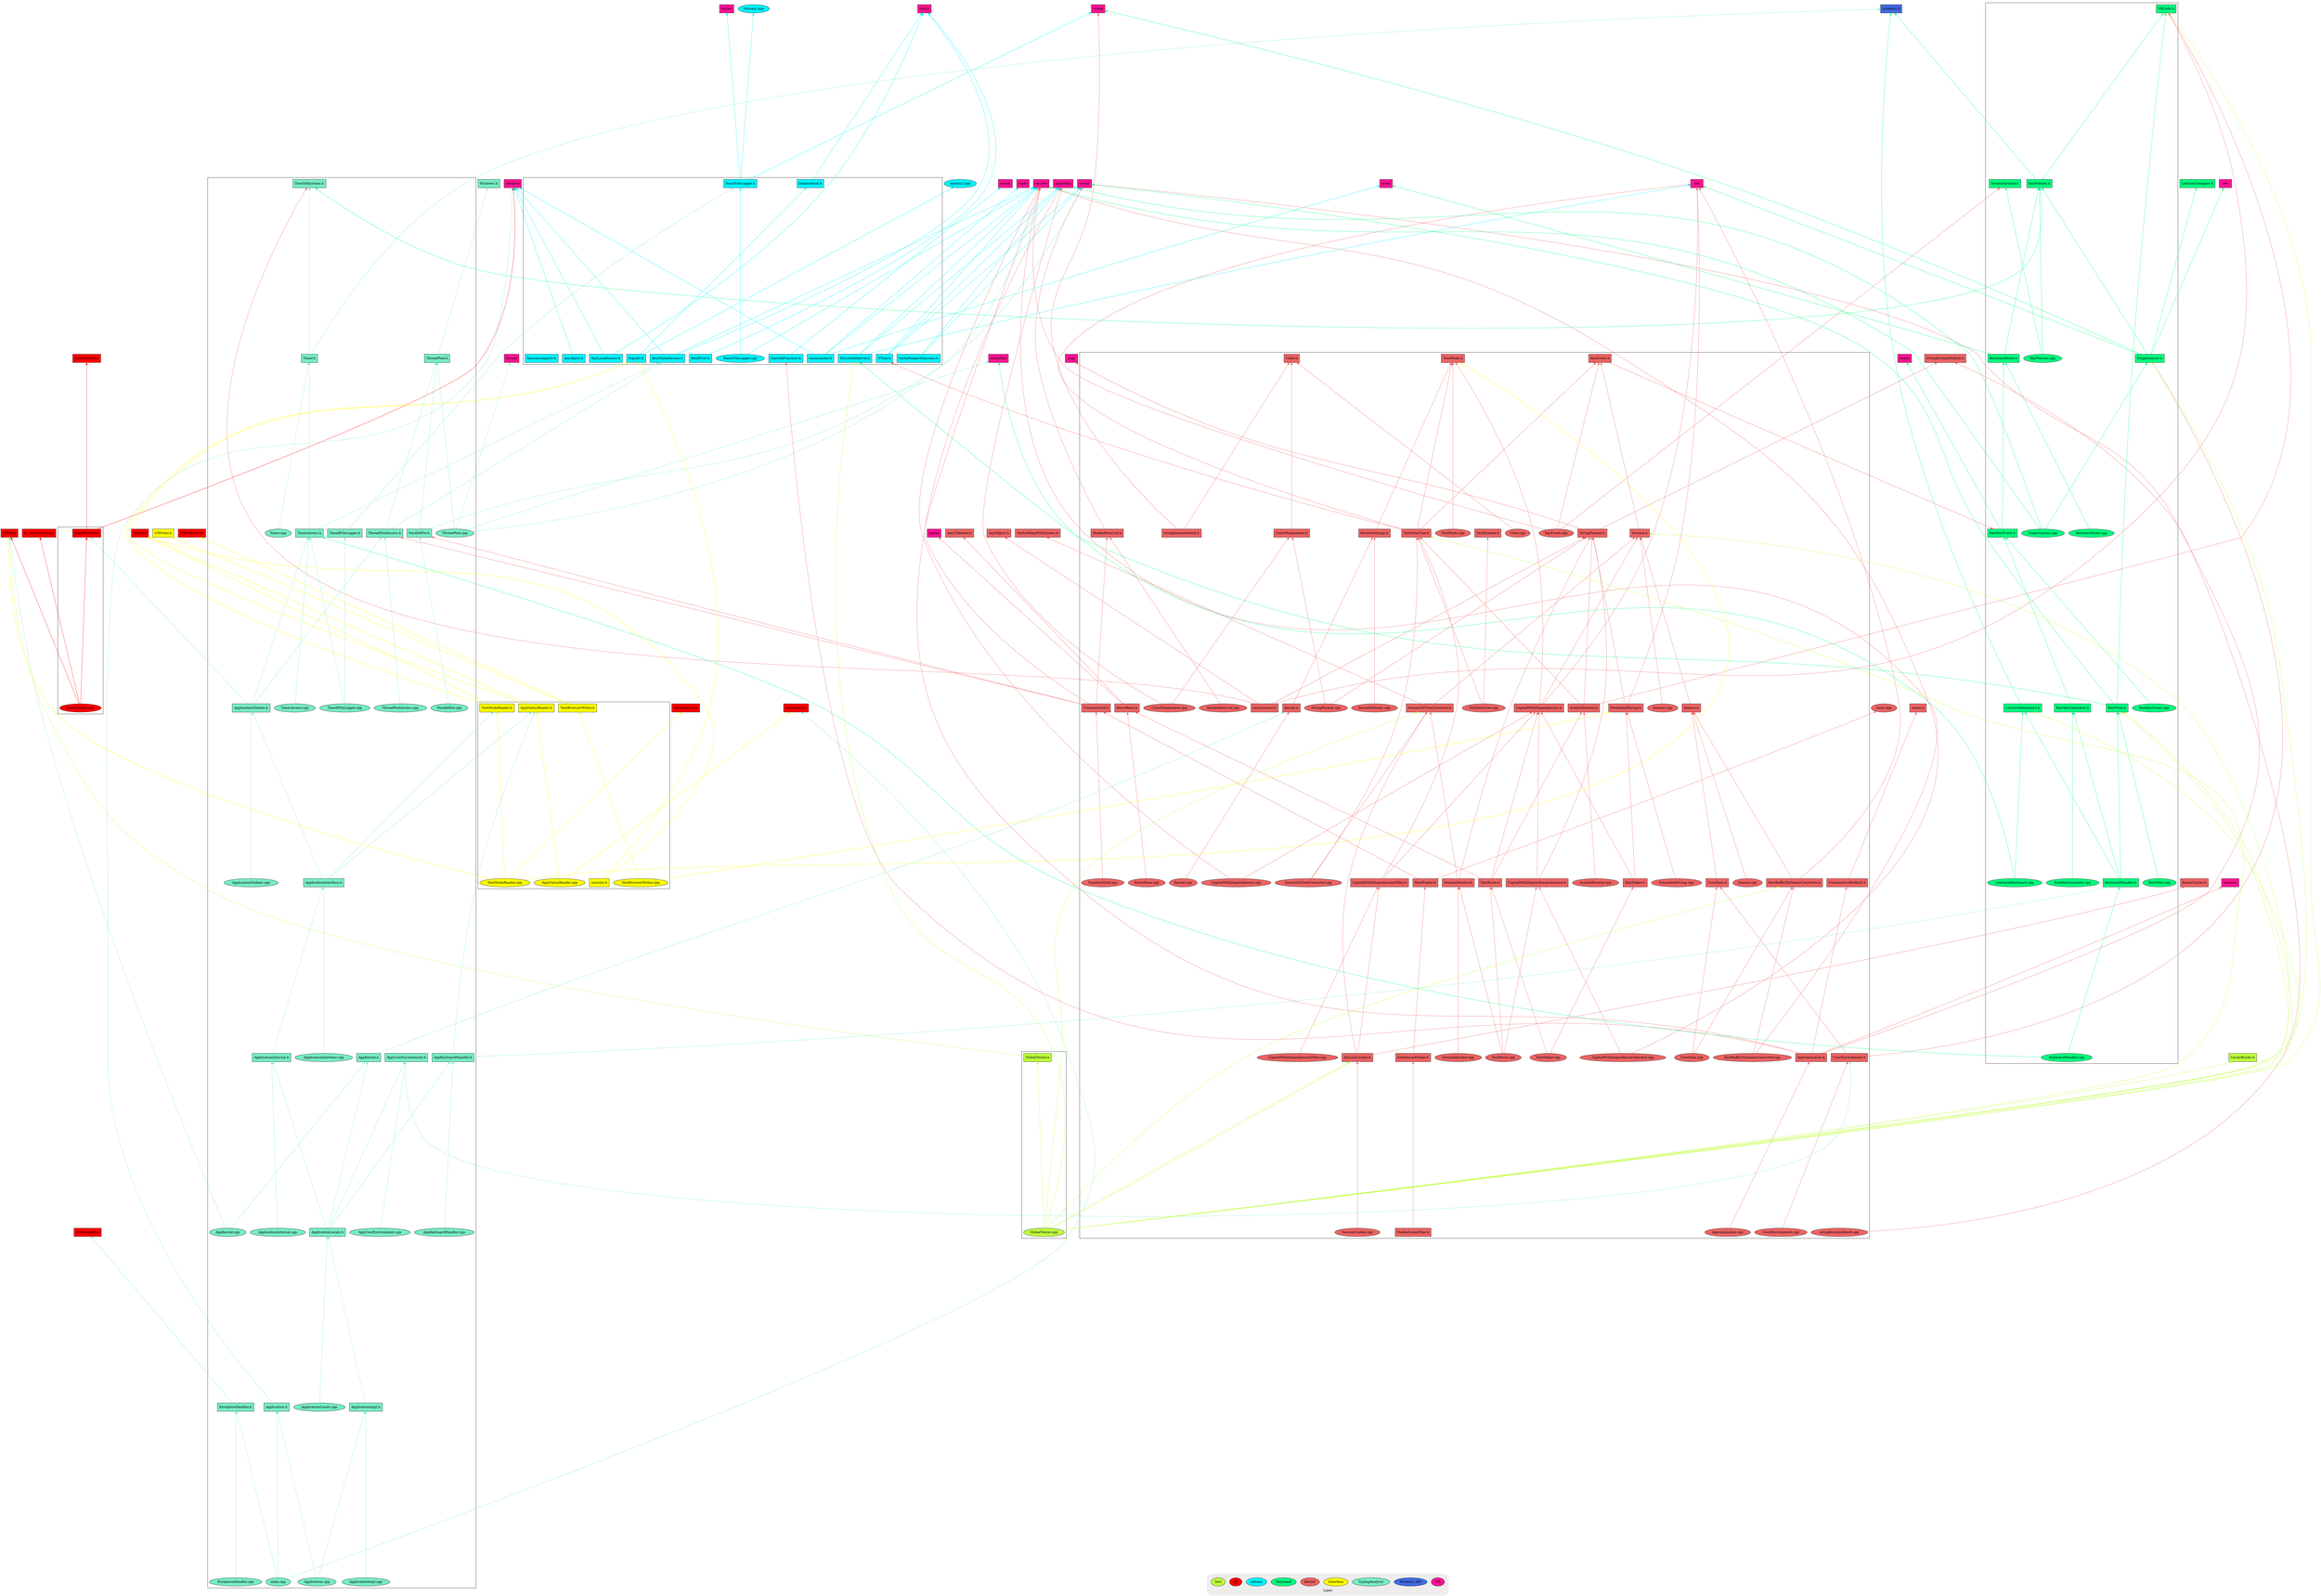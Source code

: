 digraph G {
	graph [rankdir=BT ranksep="10.0 equally"]
	"AppKernel.cpp" -> "AppKernel.h" [color=aquamarine2]
	QDebug [fillcolor=red shape=polygon style=filled]
	"AppKernel.cpp" -> QDebug [color=aquamarine2]
	"AppKernel.h" -> "Kernel.h" [color=aquamarine2]
	"AppKeyboardHandler.cpp" -> "AppKeyboardHandler.h" [color=aquamarine2]
	"AppKeyboardHandler.h" -> "KeyboardHandler.h" [color=aquamarine2]
	"AppKeyboardHandler.h" -> "AppStatusReader.h" [color=aquamarine2]
	"Application.cpp" -> "Application.h" [color=aquamarine2]
	"Application.cpp" -> "ApplicationImpl.h" [color=aquamarine2]
	memory [fillcolor=deeppink1 shape=polygon style=filled]
	"Application.h" -> memory [color=aquamarine2]
	"ApplicationGlobals.cpp" -> "ApplicationGlobals.h" [color=aquamarine2]
	"ApplicationGlobals.h" -> "MainWindow.h" [color=aquamarine2]
	"ApplicationGlobals.h" -> "TimerAccess.h" [color=aquamarine2]
	"ApplicationGlobals.h" -> "ThreadPoolAccess.h" [color=aquamarine2]
	"ApplicationImpl.cpp" -> "ApplicationImpl.h" [color=aquamarine2]
	"ApplicationImpl.h" -> "ApplicationLocals.h" [color=aquamarine2]
	"ApplicationInterface.cpp" -> "ApplicationInterface.h" [color=aquamarine2]
	"ApplicationInterface.h" -> "ApplicationGlobals.h" [color=aquamarine2]
	"ApplicationInterface.h" -> "AppStatusReader.h" [color=aquamarine2]
	"ApplicationInterface.h" -> "TextModeReader.h" [color=aquamarine2]
	"ApplicationInternal.cpp" -> "ApplicationInternal.h" [color=aquamarine2]
	"ApplicationInternal.h" -> "ApplicationInterface.h" [color=aquamarine2]
	"ApplicationLocals.cpp" -> "ApplicationLocals.h" [color=aquamarine2]
	"ApplicationLocals.h" -> "ApplicationInternal.h" [color=aquamarine2]
	"ApplicationLocals.h" -> "AppKeyboardHandler.h" [color=aquamarine2]
	"ApplicationLocals.h" -> "AppUserEnvironment.h" [color=aquamarine2]
	"ApplicationLocals.h" -> "AppKernel.h" [color=aquamarine2]
	"AppUserEnvironment.cpp" -> "AppUserEnvironment.h" [color=aquamarine2]
	"AppUserEnvironment.h" -> "UserEnvironment.h" [color=aquamarine2]
	"ExceptionHandler.cpp" -> "ExceptionHandler.h" [color=aquamarine2]
	QMessageBox [fillcolor=red shape=polygon style=filled]
	"ExceptionHandler.h" -> QMessageBox [color=aquamarine2]
	QApplication [fillcolor=red shape=polygon style=filled]
	"main.cpp" -> QApplication [color=aquamarine2]
	"main.cpp" -> "Application.h" [color=aquamarine2]
	"main.cpp" -> "ExceptionHandler.h" [color=aquamarine2]
	"ParallelFor.cpp" -> "ParallelFor.h" [color=aquamarine2]
	vector [fillcolor=deeppink1 shape=polygon style=filled]
	"ParallelFor.h" -> vector [color=aquamarine2]
	"ParallelFor.h" -> "ThreadPool.h" [color=aquamarine2]
	"ThreadPool.cpp" -> "ThreadPool.h" [color=aquamarine2]
	exception [fillcolor=deeppink1 shape=polygon style=filled]
	"ThreadPool.cpp" -> exception [color=aquamarine2]
	cassert [fillcolor=deeppink1 shape=polygon style=filled]
	"ThreadPool.cpp" -> cassert [color=aquamarine2]
	thread [fillcolor=deeppink1 shape=polygon style=filled]
	"ThreadPool.cpp" -> thread [color=aquamarine2]
	"Windows.h" [fillcolor=aquamarine2 shape=polygon style=filled]
	"ThreadPool.h" -> "Windows.h" [color=aquamarine2]
	"ThreadPoolAccess.cpp" -> "ThreadPoolAccess.h" [color=aquamarine2]
	"ThreadPoolAccess.h" -> "ThreadPool.h" [color=aquamarine2]
	"ThreadPoolAccess.h" -> "AnyGlobalAccess.h" [color=aquamarine2]
	"TimedFileLogger.cpp" -> "TimedFileLogger.h" [color=aquamarine2]
	"TimedFileLogger.cpp" -> "TimerAccess.h" [color=aquamarine2]
	"TimedFileLogger.h" -> "BasicFileLogger.h" [color=aquamarine2]
	"Timer.cpp" -> "Timer.h" [color=aquamarine2]
	"windows.h" [fillcolor=royalblue shape=polygon style=filled]
	"Timer.h" -> "windows.h" [color=aquamarine2]
	"Timer.h" -> "TimeDefinitions.h" [color=aquamarine2]
	"TimerAccess.cpp" -> "TimerAccess.h" [color=aquamarine2]
	"TimerAccess.h" -> "Timer.h" [color=aquamarine2]
	"TimerAccess.h" -> "AnyGlobalAccess.h" [color=aquamarine2]
	subgraph "cluster_C:\Users\maksi\Desktop\Summer_2019\Practice\Typing-Analysis\Qt-project\TypingAnalysis" {
		"AppKernel.cpp" [fillcolor=aquamarine2 shape=ellipse style=filled]
		"AppKernel.h" [fillcolor=aquamarine2 shape=polygon style=filled]
		"AppKeyboardHandler.cpp" [fillcolor=aquamarine2 shape=ellipse style=filled]
		"AppKeyboardHandler.h" [fillcolor=aquamarine2 shape=polygon style=filled]
		"Application.cpp" [fillcolor=aquamarine2 shape=ellipse style=filled]
		"Application.h" [fillcolor=aquamarine2 shape=polygon style=filled]
		"ApplicationGlobals.cpp" [fillcolor=aquamarine2 shape=ellipse style=filled]
		"ApplicationGlobals.h" [fillcolor=aquamarine2 shape=polygon style=filled]
		"ApplicationImpl.cpp" [fillcolor=aquamarine2 shape=ellipse style=filled]
		"ApplicationImpl.h" [fillcolor=aquamarine2 shape=polygon style=filled]
		"ApplicationInterface.cpp" [fillcolor=aquamarine2 shape=ellipse style=filled]
		"ApplicationInterface.h" [fillcolor=aquamarine2 shape=polygon style=filled]
		"ApplicationInternal.cpp" [fillcolor=aquamarine2 shape=ellipse style=filled]
		"ApplicationInternal.h" [fillcolor=aquamarine2 shape=polygon style=filled]
		"ApplicationLocals.cpp" [fillcolor=aquamarine2 shape=ellipse style=filled]
		"ApplicationLocals.h" [fillcolor=aquamarine2 shape=polygon style=filled]
		"AppUserEnvironment.cpp" [fillcolor=aquamarine2 shape=ellipse style=filled]
		"AppUserEnvironment.h" [fillcolor=aquamarine2 shape=polygon style=filled]
		"ExceptionHandler.cpp" [fillcolor=aquamarine2 shape=ellipse style=filled]
		"ExceptionHandler.h" [fillcolor=aquamarine2 shape=polygon style=filled]
		"main.cpp" [fillcolor=aquamarine2 shape=ellipse style=filled]
		"ParallelFor.cpp" [fillcolor=aquamarine2 shape=ellipse style=filled]
		"ParallelFor.h" [fillcolor=aquamarine2 shape=polygon style=filled]
		"ThreadPool.cpp" [fillcolor=aquamarine2 shape=ellipse style=filled]
		"ThreadPool.h" [fillcolor=aquamarine2 shape=polygon style=filled]
		"ThreadPoolAccess.cpp" [fillcolor=aquamarine2 shape=ellipse style=filled]
		"ThreadPoolAccess.h" [fillcolor=aquamarine2 shape=polygon style=filled]
		"TimeDefinitions.h" [fillcolor=aquamarine2 shape=polygon style=filled]
		"TimedFileLogger.cpp" [fillcolor=aquamarine2 shape=ellipse style=filled]
		"TimedFileLogger.h" [fillcolor=aquamarine2 shape=polygon style=filled]
		"Timer.cpp" [fillcolor=aquamarine2 shape=ellipse style=filled]
		"Timer.h" [fillcolor=aquamarine2 shape=polygon style=filled]
		"TimerAccess.cpp" [fillcolor=aquamarine2 shape=ellipse style=filled]
		"TimerAccess.h" [fillcolor=aquamarine2 shape=polygon style=filled]
	}
	"AppStatusReader.cpp" -> "AppStatusReader.h" [color=yellow]
	QApplication [fillcolor=red shape=polygon style=filled]
	"AppStatusReader.cpp" -> QApplication [color=yellow]
	QObject [fillcolor=red shape=polygon style=filled]
	"AppStatusReader.h" -> QObject [color=yellow]
	"AppStatusReader.h" -> "Signals.h" [color=yellow]
	"TextBrowserWriter.cpp" -> "TextBrowserWriter.h" [color=yellow]
	"TextBrowserWriter.cpp" -> "FormattedString.h" [color=yellow]
	QTextBrowser [fillcolor=red shape=polygon style=filled]
	"TextBrowserWriter.h" -> QTextBrowser [color=yellow]
	"UIWriter.h" [fillcolor=yellow shape=polygon style=filled]
	"TextBrowserWriter.h" -> "UIWriter.h" [color=yellow]
	QButtonGroup [fillcolor=red shape=polygon style=filled]
	"TextModeReader.cpp" -> QButtonGroup [color=yellow]
	"TextModeReader.cpp" -> "TextModeReader.h" [color=yellow]
	"TextModeReader.cpp" -> "TextMode.h" [color=yellow]
	QDebug [fillcolor=red shape=polygon style=filled]
	"TextModeReader.cpp" -> QDebug [color=yellow]
	QObject [fillcolor=red shape=polygon style=filled]
	"TextModeReader.h" -> QObject [color=yellow]
	"TextModeReader.h" -> "Signals.h" [color=yellow]
	QObject [fillcolor=red shape=polygon style=filled]
	"uiwriter.h" -> QObject [color=yellow]
	"uiwriter.h" -> "Signals.h" [color=yellow]
	subgraph "cluster_C:\Users\maksi\Desktop\Summer_2019\Practice\Typing-Analysis\Qt-project\TypingAnalysis\Interface" {
		"AppStatusReader.cpp" [fillcolor=yellow shape=ellipse style=filled]
		"AppStatusReader.h" [fillcolor=yellow shape=polygon style=filled]
		"TextBrowserWriter.cpp" [fillcolor=yellow shape=ellipse style=filled]
		"TextBrowserWriter.h" [fillcolor=yellow shape=polygon style=filled]
		"TextModeReader.cpp" [fillcolor=yellow shape=ellipse style=filled]
		"TextModeReader.h" [fillcolor=yellow shape=polygon style=filled]
		"uiwriter.h" [fillcolor=yellow shape=polygon style=filled]
	}
	"AnyObject.h" [fillcolor=indianred2 shape=polygon style=filled]
	"anyuiterator.h" -> "AnyObject.h" [color=indianred2]
	"anyuiterator.h" -> "TimeDefinitions.h" [color=indianred2]
	"anyuiterator.h" -> "VKCode.h" [color=indianred2]
	"anyuiterator.h" -> "StringFormat.h" [color=indianred2]
	"Approximation.cpp" -> "Approximation.h" [color=indianred2]
	vector [fillcolor=deeppink1 shape=polygon style=filled]
	"Approximation.h" -> vector [color=indianred2]
	numeric [fillcolor=deeppink1 shape=polygon style=filled]
	"Approximation.h" -> numeric [color=indianred2]
	algorithm [fillcolor=deeppink1 shape=polygon style=filled]
	"Approximation.h" -> algorithm [color=indianred2]
	"Approximation.h" -> "FunctionGridDefault.h" [color=indianred2]
	"Approximation.h" -> "SmoothFunction.h" [color=indianred2]
	"CapitalWithDependencies.cpp" -> "CapitalWithDependencies.h" [color=indianred2]
	cassert [fillcolor=deeppink1 shape=polygon style=filled]
	"CapitalWithDependencies.cpp" -> cassert [color=indianred2]
	"CapitalWithDependencies.h" -> "Session.h" [color=indianred2]
	"CapitalWithDependencies.h" -> "TextMode.h" [color=indianred2]
	list [fillcolor=deeppink1 shape=polygon style=filled]
	"CapitalWithDependencies.h" -> list [color=indianred2]
	"CapitalWithDependenciesFiller.cpp" -> "CapitalWithDependenciesFiller.h" [color=indianred2]
	"CapitalWithDependenciesFiller.h" -> "CapitalWithDependencies.h" [color=indianred2]
	"CapitalWithDependenciesFiller.h" -> "TextDataTree.h" [color=indianred2]
	"CapitalWithDependenciesIterator.cpp" -> "CapitalWithDependenciesIterator.h" [color=indianred2]
	cassert [fillcolor=deeppink1 shape=polygon style=filled]
	"CapitalWithDependenciesIterator.cpp" -> cassert [color=indianred2]
	"CapitalWithDependenciesIterator.h" -> "CapitalWithDependencies.h" [color=indianred2]
	"CapitalWithDependenciesIterator.h" -> "StringFormat.h" [color=indianred2]
	"Color.cpp" -> "Color.h" [color=indianred2]
	"ColorManipulator.cpp" -> "ColorManipulator.h" [color=indianred2]
	algorithm [fillcolor=deeppink1 shape=polygon style=filled]
	"ColorManipulator.cpp" -> algorithm [color=indianred2]
	"ColorManipulator.h" -> "Color.h" [color=indianred2]
	"ExtremumFinder.h" -> "RootFinder.h" [color=indianred2]
	"FormattedString.cpp" -> "FormattedString.h" [color=indianred2]
	list [fillcolor=deeppink1 shape=polygon style=filled]
	"FormattedString.h" -> list [color=indianred2]
	"FormattedString.h" -> "StringFormat.h" [color=indianred2]
	"FunctionGrid.cpp" -> "FunctionGrid.h" [color=indianred2]
	cassert [fillcolor=deeppink1 shape=polygon style=filled]
	"FunctionGrid.h" -> cassert [color=indianred2]
	"FunctionGrid.h" -> "ParallelFor.h" [color=indianred2]
	"FunctionGrid.h" -> "ThreadPoolAccess.h" [color=indianred2]
	"FunctionGrid.h" -> "MarkedInterval.h" [color=indianred2]
	"wchar.h" [fillcolor=indianred2 shape=polygon style=filled]
	"FunctionGridDefault.h" -> "wchar.h" [color=indianred2]
	"Kernel.cpp" -> "Kernel.h" [color=indianred2]
	"Kernel.h" -> "KernelSettings.h" [color=indianred2]
	"KernelSettings.cpp" -> "KernelSettings.h" [color=indianred2]
	"KernelSettings.h" -> "TextMode.h" [color=indianred2]
	"KeyEvent.cpp" -> "KeyEvent.h" [color=indianred2]
	"KeyEvent.cpp" -> "SystemSymbol.h" [color=indianred2]
	cassert [fillcolor=deeppink1 shape=polygon style=filled]
	"KeyEvent.cpp" -> cassert [color=indianred2]
	"KeyEvent.h" -> "RawKeyEvent.h" [color=indianred2]
	"MarkedInterval.cpp" -> "MarkedInterval.h" [color=indianred2]
	vector [fillcolor=deeppink1 shape=polygon style=filled]
	"MarkedInterval.h" -> vector [color=indianred2]
	"RawBufferToSeanceConverter.cpp" -> "RawBufferToSeanceConverter.h" [color=indianred2]
	cassert [fillcolor=deeppink1 shape=polygon style=filled]
	"RawBufferToSeanceConverter.cpp" -> cassert [color=indianred2]
	list [fillcolor=deeppink1 shape=polygon style=filled]
	"RawBufferToSeanceConverter.h" -> list [color=indianred2]
	"RawBufferToSeanceConverter.h" -> "Seance.h" [color=indianred2]
	"roots.hpp" [fillcolor=indianred2 shape=ellipse style=filled]
	"RootFinder.h" -> "roots.hpp" [color=indianred2]
	"RootFinder.h" -> "FunctionGrid.h" [color=indianred2]
	"RoverBase.cpp" -> "RoverBase.h" [color=indianred2]
	queue [fillcolor=deeppink1 shape=polygon style=filled]
	"RoverBase.h" -> queue [color=indianred2]
	"AnyUIterator.h" [fillcolor=indianred2 shape=polygon style=filled]
	"RoverBase.h" -> "AnyUIterator.h" [color=indianred2]
	"Seance.cpp" -> "Seance.h" [color=indianred2]
	"Seance.h" -> "Session.h" [color=indianred2]
	"Session.cpp" -> "Session.h" [color=indianred2]
	"Session.h" -> "KeyEvent.h" [color=indianred2]
	"SessionCacher.cpp" -> "SessionCacher.h" [color=indianred2]
	"EnumCacher.h" [fillcolor=indianred2 shape=polygon style=filled]
	"SessionCacher.h" -> "EnumCacher.h" [color=indianred2]
	"SessionCacher.h" -> "CapitalWithDependenciesFiller.h" [color=indianred2]
	"SessionCacher.h" -> "SessionToTreeConverter.h" [color=indianred2]
	"SessionIterator.cpp" -> "SessionIterator.h" [color=indianred2]
	"SessionIterator.h" -> "StringFormat.h" [color=indianred2]
	"SessionIterator.h" -> "SessionToTreeConverter.h" [color=indianred2]
	"SessionToTreeConverter.cpp" -> "SessionToTreeConverter.h" [color=indianred2]
	"SessionToTreeConverter.cpp" -> "TextDataTree.h" [color=indianred2]
	"VectorHeapWithAccess.h" [fillcolor=indianred2 shape=polygon style=filled]
	"SessionToTreeConverter.h" -> "VectorHeapWithAccess.h" [color=indianred2]
	"SessionToTreeConverter.h" -> "Session.h" [color=indianred2]
	"StableZonesFiller.h" -> "ExtremumFinder.h" [color=indianred2]
	"StringFormat.cpp" -> "StringFormat.h" [color=indianred2]
	"StringFormat.cpp" -> "ColorManipulator.h" [color=indianred2]
	"StringFormatDefault.h" [fillcolor=indianred2 shape=polygon style=filled]
	"StringFormat.h" -> "StringFormatDefault.h" [color=indianred2]
	map [fillcolor=deeppink1 shape=polygon style=filled]
	"StringFormat.h" -> map [color=indianred2]
	"StringFormatDefault.h" [fillcolor=indianred2 shape=polygon style=filled]
	"stringformatdefault.cpp" -> "StringFormatDefault.h" [color=indianred2]
	"stringformatdefault.h" -> "Color.h" [color=indianred2]
	string [fillcolor=deeppink1 shape=polygon style=filled]
	"stringformatdefault.h" -> string [color=indianred2]
	"SymbolIterator.cpp" -> "SymbolIterator.h" [color=indianred2]
	"SymbolIterator.h" -> "TextDataTree.h" [color=indianred2]
	"SymbolIterator.h" -> "StringFormat.h" [color=indianred2]
	"SymbolIterator.h" -> "VKCode.h" [color=indianred2]
	"TextDataTree.cpp" -> "TextDataTree.h" [color=indianred2]
	"TextDataTree.cpp" -> "TextSymbol.h" [color=indianred2]
	"TextDataTree.h" -> "VTree.h" [color=indianred2]
	"TextDataTree.h" -> "TextMode.h" [color=indianred2]
	"TextDataTree.h" -> "KeyEvent.h" [color=indianred2]
	list [fillcolor=deeppink1 shape=polygon style=filled]
	"TextDataTree.h" -> list [color=indianred2]
	"TextMaker.cpp" -> "TextMaker.h" [color=indianred2]
	"TextMaker.cpp" -> "TextRover.h" [color=indianred2]
	"TextMaker.h" -> "FormattedString.h" [color=indianred2]
	"TextMaker.h" -> "CapitalWithDependencies.h" [color=indianred2]
	"TextMode.cpp" -> "TextMode.h" [color=indianred2]
	"TextRover.cpp" -> "TextRover.h" [color=indianred2]
	"TextRover.cpp" -> "SessionIterator.h" [color=indianred2]
	"TextRover.cpp" -> "CapitalWithDependenciesIterator.h" [color=indianred2]
	"TextRover.h" -> "RoverBase.h" [color=indianred2]
	"TextRover.h" -> "CapitalWithDependencies.h" [color=indianred2]
	"TextRover.h" -> "SymbolIterator.h" [color=indianred2]
	"UserData.cpp" -> "UserData.h" [color=indianred2]
	"UserData.cpp" -> "RawBufferToSeanceConverter.h" [color=indianred2]
	"UserData.h" -> "Seance.h" [color=indianred2]
	"UserEnvironment.cpp" -> "UserEnvironment.h" [color=indianred2]
	"UserEnvironment.h" -> "UserData.h" [color=indianred2]
	"UserEnvironment.h" -> "FingerLayout.h" [color=indianred2]
	subgraph "cluster_C:\Users\maksi\Desktop\Summer_2019\Practice\Typing-Analysis\Qt-project\TypingAnalysis\Kernel" {
		"anyuiterator.h" [fillcolor=indianred2 shape=polygon style=filled]
		"Approximation.cpp" [fillcolor=indianred2 shape=ellipse style=filled]
		"Approximation.h" [fillcolor=indianred2 shape=polygon style=filled]
		"CapitalWithDependencies.cpp" [fillcolor=indianred2 shape=ellipse style=filled]
		"CapitalWithDependencies.h" [fillcolor=indianred2 shape=polygon style=filled]
		"CapitalWithDependenciesFiller.cpp" [fillcolor=indianred2 shape=ellipse style=filled]
		"CapitalWithDependenciesFiller.h" [fillcolor=indianred2 shape=polygon style=filled]
		"CapitalWithDependenciesIterator.cpp" [fillcolor=indianred2 shape=ellipse style=filled]
		"CapitalWithDependenciesIterator.h" [fillcolor=indianred2 shape=polygon style=filled]
		"Color.cpp" [fillcolor=indianred2 shape=ellipse style=filled]
		"Color.h" [fillcolor=indianred2 shape=polygon style=filled]
		"ColorManipulator.cpp" [fillcolor=indianred2 shape=ellipse style=filled]
		"ColorManipulator.h" [fillcolor=indianred2 shape=polygon style=filled]
		"ExtremumFinder.h" [fillcolor=indianred2 shape=polygon style=filled]
		"FormattedString.cpp" [fillcolor=indianred2 shape=ellipse style=filled]
		"FormattedString.h" [fillcolor=indianred2 shape=polygon style=filled]
		"FunctionGrid.cpp" [fillcolor=indianred2 shape=ellipse style=filled]
		"FunctionGrid.h" [fillcolor=indianred2 shape=polygon style=filled]
		"FunctionGridDefault.h" [fillcolor=indianred2 shape=polygon style=filled]
		"Kernel.cpp" [fillcolor=indianred2 shape=ellipse style=filled]
		"Kernel.h" [fillcolor=indianred2 shape=polygon style=filled]
		"KernelSettings.cpp" [fillcolor=indianred2 shape=ellipse style=filled]
		"KernelSettings.h" [fillcolor=indianred2 shape=polygon style=filled]
		"KeyEvent.cpp" [fillcolor=indianred2 shape=ellipse style=filled]
		"KeyEvent.h" [fillcolor=indianred2 shape=polygon style=filled]
		"MarkedInterval.cpp" [fillcolor=indianred2 shape=ellipse style=filled]
		"MarkedInterval.h" [fillcolor=indianred2 shape=polygon style=filled]
		"RawBufferToSeanceConverter.cpp" [fillcolor=indianred2 shape=ellipse style=filled]
		"RawBufferToSeanceConverter.h" [fillcolor=indianred2 shape=polygon style=filled]
		"RootFinder.h" [fillcolor=indianred2 shape=polygon style=filled]
		"RoverBase.cpp" [fillcolor=indianred2 shape=ellipse style=filled]
		"RoverBase.h" [fillcolor=indianred2 shape=polygon style=filled]
		"Seance.cpp" [fillcolor=indianred2 shape=ellipse style=filled]
		"Seance.h" [fillcolor=indianred2 shape=polygon style=filled]
		"Session.cpp" [fillcolor=indianred2 shape=ellipse style=filled]
		"Session.h" [fillcolor=indianred2 shape=polygon style=filled]
		"SessionCacher.cpp" [fillcolor=indianred2 shape=ellipse style=filled]
		"SessionCacher.h" [fillcolor=indianred2 shape=polygon style=filled]
		"SessionIterator.cpp" [fillcolor=indianred2 shape=ellipse style=filled]
		"SessionIterator.h" [fillcolor=indianred2 shape=polygon style=filled]
		"SessionToTreeConverter.cpp" [fillcolor=indianred2 shape=ellipse style=filled]
		"SessionToTreeConverter.h" [fillcolor=indianred2 shape=polygon style=filled]
		"StableZonesFiller.h" [fillcolor=indianred2 shape=polygon style=filled]
		"StringFormat.cpp" [fillcolor=indianred2 shape=ellipse style=filled]
		"StringFormat.h" [fillcolor=indianred2 shape=polygon style=filled]
		"stringformatdefault.cpp" [fillcolor=indianred2 shape=ellipse style=filled]
		"stringformatdefault.h" [fillcolor=indianred2 shape=polygon style=filled]
		"SymbolIterator.cpp" [fillcolor=indianred2 shape=ellipse style=filled]
		"SymbolIterator.h" [fillcolor=indianred2 shape=polygon style=filled]
		"TextDataTree.cpp" [fillcolor=indianred2 shape=ellipse style=filled]
		"TextDataTree.h" [fillcolor=indianred2 shape=polygon style=filled]
		"TextMaker.cpp" [fillcolor=indianred2 shape=ellipse style=filled]
		"TextMaker.h" [fillcolor=indianred2 shape=polygon style=filled]
		"TextMode.cpp" [fillcolor=indianred2 shape=ellipse style=filled]
		"TextMode.h" [fillcolor=indianred2 shape=polygon style=filled]
		"TextRover.cpp" [fillcolor=indianred2 shape=ellipse style=filled]
		"TextRover.h" [fillcolor=indianred2 shape=polygon style=filled]
		"TextSymbol.h" [fillcolor=indianred2 shape=polygon style=filled]
		"UserData.cpp" [fillcolor=indianred2 shape=ellipse style=filled]
		"UserData.h" [fillcolor=indianred2 shape=polygon style=filled]
		"UserEnvironment.cpp" [fillcolor=indianred2 shape=ellipse style=filled]
		"UserEnvironment.h" [fillcolor=indianred2 shape=polygon style=filled]
	}
	"FingerLayout.cpp" -> "FingerLayout.h" [color=springgreen]
	cassert [fillcolor=deeppink1 shape=polygon style=filled]
	"FingerLayout.cpp" -> cassert [color=springgreen]
	algorithm [fillcolor=deeppink1 shape=polygon style=filled]
	"FingerLayout.cpp" -> algorithm [color=springgreen]
	string [fillcolor=deeppink1 shape=polygon style=filled]
	"FingerLayout.h" -> string [color=springgreen]
	list [fillcolor=deeppink1 shape=polygon style=filled]
	"FingerLayout.h" -> list [color=springgreen]
	set [fillcolor=deeppink1 shape=polygon style=filled]
	"FingerLayout.h" -> set [color=springgreen]
	"FingerLayout.h" -> "KeyPolicies.h" [color=springgreen]
	"LexSumCompare.h" [fillcolor=springgreen shape=polygon style=filled]
	"FingerLayout.h" -> "LexSumCompare.h" [color=springgreen]
	"KeyboardHandler.cpp" -> "KeyboardHandler.h" [color=springgreen]
	"KeyboardHandler.cpp" -> "TimerAccess.h" [color=springgreen]
	"KeyboardHandler.h" -> "KeyFilter.h" [color=springgreen]
	"KeyboardHandler.h" -> "RawKeyGenerator.h" [color=springgreen]
	"KeyboardHandler.h" -> "LowLevelKeyboard.h" [color=springgreen]
	"KeyboardState.cpp" -> "KeyboardState.h" [color=springgreen]
	array [fillcolor=deeppink1 shape=polygon style=filled]
	"KeyboardState.h" -> array [color=springgreen]
	"KeyboardState.h" -> "KeyPolicies.h" [color=springgreen]
	"KeyFilter.cpp" -> "KeyFilter.h" [color=springgreen]
	"KeyFilter.h" -> "DiscreteInterval.h" [color=springgreen]
	"KeyFilter.h" -> "VKCode.h" [color=springgreen]
	vector [fillcolor=deeppink1 shape=polygon style=filled]
	"KeyFilter.h" -> vector [color=springgreen]
	"KeyPolicies.cpp" -> "KeyPolicies.h" [color=springgreen]
	"KeyPolicies.cpp" -> "SystemSymbol.h" [color=springgreen]
	"windows.h" [fillcolor=royalblue shape=polygon style=filled]
	"KeyPolicies.h" -> "windows.h" [color=springgreen]
	"KeyPolicies.h" -> "VKCode.h" [color=springgreen]
	"KeyPolicies.h" -> "TimeDefinitions.h" [color=springgreen]
	"LowLevelKeyboard.cpp" -> "LowLevelKeyboard.h" [color=springgreen]
	exception [fillcolor=deeppink1 shape=polygon style=filled]
	"LowLevelKeyboard.cpp" -> exception [color=springgreen]
	"windows.h" [fillcolor=royalblue shape=polygon style=filled]
	"LowLevelKeyboard.h" -> "windows.h" [color=springgreen]
	"RawKeyEvent.cpp" -> "RawKeyEvent.h" [color=springgreen]
	deque [fillcolor=deeppink1 shape=polygon style=filled]
	"RawKeyEvent.h" -> deque [color=springgreen]
	"RawKeyEvent.h" -> "KeyboardState.h" [color=springgreen]
	"RawKeyGenerator.cpp" -> "RawKeyGenerator.h" [color=springgreen]
	"RawKeyGenerator.h" -> "RawKeyEvent.h" [color=springgreen]
	subgraph "cluster_C:\Users\maksi\Desktop\Summer_2019\Practice\Typing-Analysis\Qt-project\TypingAnalysis\Keyboard" {
		"FingerLayout.cpp" [fillcolor=springgreen shape=ellipse style=filled]
		"FingerLayout.h" [fillcolor=springgreen shape=polygon style=filled]
		"KeyboardHandler.cpp" [fillcolor=springgreen shape=ellipse style=filled]
		"KeyboardHandler.h" [fillcolor=springgreen shape=polygon style=filled]
		"KeyboardState.cpp" [fillcolor=springgreen shape=ellipse style=filled]
		"KeyboardState.h" [fillcolor=springgreen shape=polygon style=filled]
		"KeyFilter.cpp" [fillcolor=springgreen shape=ellipse style=filled]
		"KeyFilter.h" [fillcolor=springgreen shape=polygon style=filled]
		"KeyPolicies.cpp" [fillcolor=springgreen shape=ellipse style=filled]
		"KeyPolicies.h" [fillcolor=springgreen shape=polygon style=filled]
		"LowLevelKeyboard.cpp" [fillcolor=springgreen shape=ellipse style=filled]
		"LowLevelKeyboard.h" [fillcolor=springgreen shape=polygon style=filled]
		"RawKeyEvent.cpp" [fillcolor=springgreen shape=ellipse style=filled]
		"RawKeyEvent.h" [fillcolor=springgreen shape=polygon style=filled]
		"RawKeyGenerator.cpp" [fillcolor=springgreen shape=ellipse style=filled]
		"RawKeyGenerator.h" [fillcolor=springgreen shape=polygon style=filled]
		"SystemSymbol.h" [fillcolor=springgreen shape=polygon style=filled]
		"VKCode.h" [fillcolor=springgreen shape=polygon style=filled]
	}
	memory [fillcolor=deeppink1 shape=polygon style=filled]
	"AnyGlobalAccess.h" -> memory [color=turquoise1]
	utility [fillcolor=deeppink1 shape=polygon style=filled]
	"AnyGlobalAccess.h" -> utility [color=turquoise1]
	cassert [fillcolor=deeppink1 shape=polygon style=filled]
	"AnyGlobalAccess.h" -> cassert [color=turquoise1]
	memory [fillcolor=deeppink1 shape=polygon style=filled]
	"AnyLocalAccess.h" -> memory [color=turquoise1]
	utility [fillcolor=deeppink1 shape=polygon style=filled]
	"AnyLocalAccess.h" -> utility [color=turquoise1]
	memory [fillcolor=deeppink1 shape=polygon style=filled]
	"anyobject.h" -> memory [color=turquoise1]
	"BasicFileLogger.cpp" -> "BasicFileLogger.h" [color=turquoise1]
	cassert [fillcolor=deeppink1 shape=polygon style=filled]
	"BasicFileLogger.cpp" -> cassert [color=turquoise1]
	string [fillcolor=deeppink1 shape=polygon style=filled]
	"BasicFileLogger.h" -> string [color=turquoise1]
	mutex [fillcolor=deeppink1 shape=polygon style=filled]
	"BasicFileLogger.h" -> mutex [color=turquoise1]
	"fstream.hpp" [fillcolor=turquoise1 shape=ellipse style=filled]
	"BasicFileLogger.h" -> "fstream.hpp" [color=turquoise1]
	utility [fillcolor=deeppink1 shape=polygon style=filled]
	"BindFirst.h" -> utility [color=turquoise1]
	utility [fillcolor=deeppink1 shape=polygon style=filled]
	"bindmethod.h" -> utility [color=turquoise1]
	list [fillcolor=deeppink1 shape=polygon style=filled]
	"DiscreteInterval.h" -> list [color=turquoise1]
	algorithm [fillcolor=deeppink1 shape=polygon style=filled]
	"DiscreteInterval.h" -> algorithm [color=turquoise1]
	cassert [fillcolor=deeppink1 shape=polygon style=filled]
	"DiscreteInterval.h" -> cassert [color=turquoise1]
	tuple [fillcolor=deeppink1 shape=polygon style=filled]
	"enumcacher.h" -> tuple [color=turquoise1]
	array [fillcolor=deeppink1 shape=polygon style=filled]
	"enumcacher.h" -> array [color=turquoise1]
	memory [fillcolor=deeppink1 shape=polygon style=filled]
	"enumcacher.h" -> memory [color=turquoise1]
	cassert [fillcolor=deeppink1 shape=polygon style=filled]
	"enumcacher.h" -> cassert [color=turquoise1]
	"signals2.hpp" [fillcolor=turquoise1 shape=ellipse style=filled]
	"Signals.h" -> "signals2.hpp" [color=turquoise1]
	"Signals.h" -> "bindmethod.h" [color=turquoise1]
	cmath [fillcolor=deeppink1 shape=polygon style=filled]
	"SmoothFunction.h" -> cmath [color=turquoise1]
	vector [fillcolor=deeppink1 shape=polygon style=filled]
	"vectorheapwithaccess.h" -> vector [color=turquoise1]
	algorithm [fillcolor=deeppink1 shape=polygon style=filled]
	"vectorheapwithaccess.h" -> algorithm [color=turquoise1]
	algorithm [fillcolor=deeppink1 shape=polygon style=filled]
	"VTree.h" -> algorithm [color=turquoise1]
	vector [fillcolor=deeppink1 shape=polygon style=filled]
	"VTree.h" -> vector [color=turquoise1]
	cassert [fillcolor=deeppink1 shape=polygon style=filled]
	"VTree.h" -> cassert [color=turquoise1]
	subgraph "cluster_C:\Users\maksi\Desktop\Summer_2019\Practice\Typing-Analysis\Qt-project\TypingAnalysis\Library" {
		"AnyGlobalAccess.h" [fillcolor=turquoise1 shape=polygon style=filled]
		"AnyLocalAccess.h" [fillcolor=turquoise1 shape=polygon style=filled]
		"anyobject.h" [fillcolor=turquoise1 shape=polygon style=filled]
		"BasicFileLogger.cpp" [fillcolor=turquoise1 shape=ellipse style=filled]
		"BasicFileLogger.h" [fillcolor=turquoise1 shape=polygon style=filled]
		"BindFirst.h" [fillcolor=turquoise1 shape=polygon style=filled]
		"bindmethod.h" [fillcolor=turquoise1 shape=polygon style=filled]
		"DiscreteInterval.h" [fillcolor=turquoise1 shape=polygon style=filled]
		"enumcacher.h" [fillcolor=turquoise1 shape=polygon style=filled]
		"lexsumcompare.h" [fillcolor=turquoise1 shape=polygon style=filled]
		"Signals.h" [fillcolor=turquoise1 shape=polygon style=filled]
		"SmoothFunction.h" [fillcolor=turquoise1 shape=polygon style=filled]
		"vectorheapwithaccess.h" [fillcolor=turquoise1 shape=polygon style=filled]
		"VTree.h" [fillcolor=turquoise1 shape=polygon style=filled]
	}
	"MainWindow.cpp" -> "MainWindow.h" [color=red]
	"ui_cmainwindow.h" [fillcolor=red shape=polygon style=filled]
	"MainWindow.cpp" -> "ui_cmainwindow.h" [color=red]
	QDebug [fillcolor=red shape=polygon style=filled]
	"MainWindow.cpp" -> QDebug [color=red]
	QMainWindow [fillcolor=red shape=polygon style=filled]
	"MainWindow.h" -> QMainWindow [color=red]
	memory [fillcolor=deeppink1 shape=polygon style=filled]
	"MainWindow.h" -> memory [color=red]
	subgraph "cluster_C:\Users\maksi\Desktop\Summer_2019\Practice\Typing-Analysis\Qt-project\TypingAnalysis\Qt" {
		"MainWindow.cpp" [fillcolor=red shape=ellipse style=filled]
		"MainWindow.h" [fillcolor=red shape=polygon style=filled]
	}
	"GlobalTester.cpp" -> "GlobalTester.h" [color=olivedrab1]
	"GlobalTester.cpp" -> "DiscreteInterval.h" [color=olivedrab1]
	"GlobalTester.cpp" -> "KeyFilter.h" [color=olivedrab1]
	"GlobalTester.cpp" -> "KeyFilter.h" [color=olivedrab1]
	"GlobalTester.cpp" -> "LowLevelKeyboard.h" [color=olivedrab1]
	"CacheBlocks.h" [fillcolor=olivedrab1 shape=polygon style=filled]
	"GlobalTester.cpp" -> "CacheBlocks.h" [color=olivedrab1]
	"GlobalTester.cpp" -> "Session.h" [color=olivedrab1]
	"GlobalTester.cpp" -> "TextDataTree.h" [color=olivedrab1]
	"GlobalTester.cpp" -> "SessionToTreeConverter.h" [color=olivedrab1]
	"GlobalTester.cpp" -> "SessionCacher.h" [color=olivedrab1]
	"GlobalTester.cpp" -> "RawBufferToSeanceConverter.h" [color=olivedrab1]
	"GlobalTester.cpp" -> "FingerLayout.h" [color=olivedrab1]
	"GlobalTester.cpp" -> "SessionCacher.h" [color=olivedrab1]
	"GlobalTester.cpp" -> "VKCode.h" [color=olivedrab1]
	QDebug [fillcolor=red shape=polygon style=filled]
	"GlobalTester.h" -> QDebug [color=olivedrab1]
	subgraph "cluster_C:\Users\maksi\Desktop\Summer_2019\Practice\Typing-Analysis\Qt-project\TypingAnalysis\Test" {
		"GlobalTester.cpp" [fillcolor=olivedrab1 shape=ellipse style=filled]
		"GlobalTester.h" [fillcolor=olivedrab1 shape=polygon style=filled]
	}
	subgraph cluster_label {
		graph [bgcolor=grey93 label=Label labelfontsize=18 pencolor=grey93 penwidth=20.0 style=rounded]
		label_STL [label=STL fillcolor=deeppink1 style=filled]
		"label_Windows API" [label="Windows API" fillcolor=royalblue style=filled]
		label_TypingAnalysis [label=TypingAnalysis fillcolor=aquamarine2 style=filled]
		label_Interface [label=Interface fillcolor=yellow style=filled]
		label_Kernel [label=Kernel fillcolor=indianred2 style=filled]
		label_Keyboard [label=Keyboard fillcolor=springgreen style=filled]
		label_Library [label=Library fillcolor=turquoise1 style=filled]
		label_Qt [label=Qt fillcolor=red style=filled]
		label_Test [label=Test fillcolor=olivedrab1 style=filled]
	}
}
